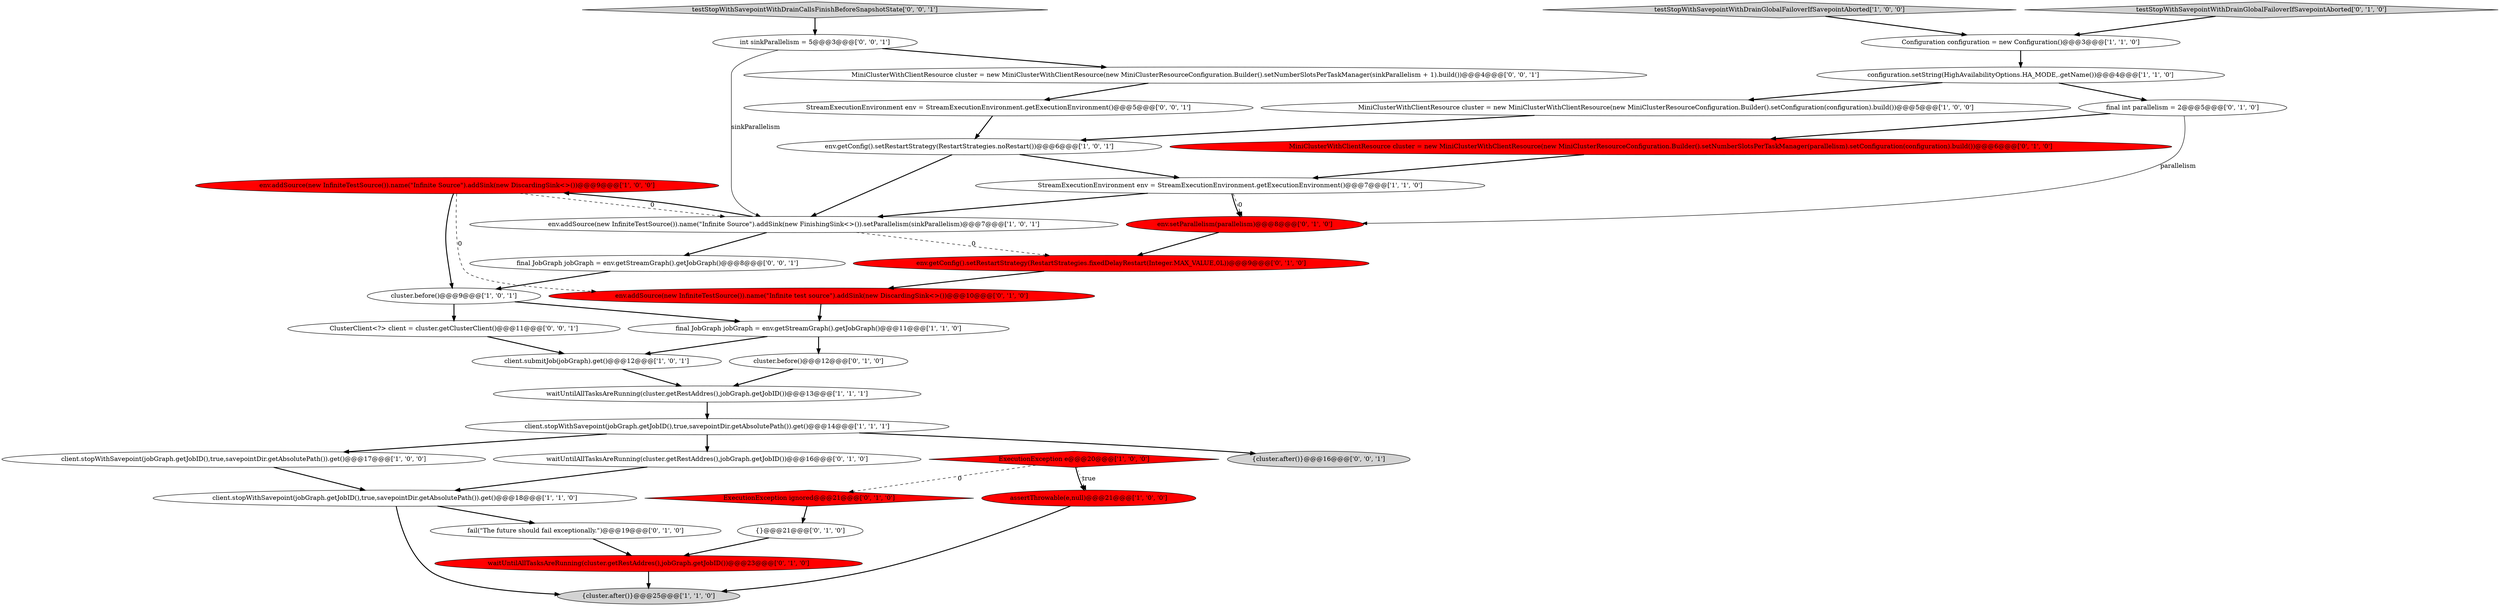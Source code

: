 digraph {
6 [style = filled, label = "assertThrowable(e,null)@@@21@@@['1', '0', '0']", fillcolor = red, shape = ellipse image = "AAA1AAABBB1BBB"];
17 [style = filled, label = "StreamExecutionEnvironment env = StreamExecutionEnvironment.getExecutionEnvironment()@@@7@@@['1', '1', '0']", fillcolor = white, shape = ellipse image = "AAA0AAABBB1BBB"];
19 [style = filled, label = "fail(\"The future should fail exceptionally.\")@@@19@@@['0', '1', '0']", fillcolor = white, shape = ellipse image = "AAA0AAABBB2BBB"];
2 [style = filled, label = "client.submitJob(jobGraph).get()@@@12@@@['1', '0', '1']", fillcolor = white, shape = ellipse image = "AAA0AAABBB1BBB"];
32 [style = filled, label = "testStopWithSavepointWithDrainCallsFinishBeforeSnapshotState['0', '0', '1']", fillcolor = lightgray, shape = diamond image = "AAA0AAABBB3BBB"];
21 [style = filled, label = "waitUntilAllTasksAreRunning(cluster.getRestAddres(),jobGraph.getJobID())@@@16@@@['0', '1', '0']", fillcolor = white, shape = ellipse image = "AAA0AAABBB2BBB"];
0 [style = filled, label = "env.getConfig().setRestartStrategy(RestartStrategies.noRestart())@@@6@@@['1', '0', '1']", fillcolor = white, shape = ellipse image = "AAA0AAABBB1BBB"];
34 [style = filled, label = "final JobGraph jobGraph = env.getStreamGraph().getJobGraph()@@@8@@@['0', '0', '1']", fillcolor = white, shape = ellipse image = "AAA0AAABBB3BBB"];
7 [style = filled, label = "cluster.before()@@@9@@@['1', '0', '1']", fillcolor = white, shape = ellipse image = "AAA0AAABBB1BBB"];
28 [style = filled, label = "waitUntilAllTasksAreRunning(cluster.getRestAddres(),jobGraph.getJobID())@@@23@@@['0', '1', '0']", fillcolor = red, shape = ellipse image = "AAA1AAABBB2BBB"];
10 [style = filled, label = "client.stopWithSavepoint(jobGraph.getJobID(),true,savepointDir.getAbsolutePath()).get()@@@14@@@['1', '1', '1']", fillcolor = white, shape = ellipse image = "AAA0AAABBB1BBB"];
36 [style = filled, label = "ClusterClient<?> client = cluster.getClusterClient()@@@11@@@['0', '0', '1']", fillcolor = white, shape = ellipse image = "AAA0AAABBB3BBB"];
4 [style = filled, label = "configuration.setString(HighAvailabilityOptions.HA_MODE,.getName())@@@4@@@['1', '1', '0']", fillcolor = white, shape = ellipse image = "AAA0AAABBB1BBB"];
15 [style = filled, label = "MiniClusterWithClientResource cluster = new MiniClusterWithClientResource(new MiniClusterResourceConfiguration.Builder().setConfiguration(configuration).build())@@@5@@@['1', '0', '0']", fillcolor = white, shape = ellipse image = "AAA0AAABBB1BBB"];
22 [style = filled, label = "env.addSource(new InfiniteTestSource()).name(\"Infinite test source\").addSink(new DiscardingSink<>())@@@10@@@['0', '1', '0']", fillcolor = red, shape = ellipse image = "AAA1AAABBB2BBB"];
20 [style = filled, label = "{}@@@21@@@['0', '1', '0']", fillcolor = white, shape = ellipse image = "AAA0AAABBB2BBB"];
8 [style = filled, label = "final JobGraph jobGraph = env.getStreamGraph().getJobGraph()@@@11@@@['1', '1', '0']", fillcolor = white, shape = ellipse image = "AAA0AAABBB1BBB"];
30 [style = filled, label = "MiniClusterWithClientResource cluster = new MiniClusterWithClientResource(new MiniClusterResourceConfiguration.Builder().setNumberSlotsPerTaskManager(sinkParallelism + 1).build())@@@4@@@['0', '0', '1']", fillcolor = white, shape = ellipse image = "AAA0AAABBB3BBB"];
24 [style = filled, label = "final int parallelism = 2@@@5@@@['0', '1', '0']", fillcolor = white, shape = ellipse image = "AAA0AAABBB2BBB"];
29 [style = filled, label = "ExecutionException ignored@@@21@@@['0', '1', '0']", fillcolor = red, shape = diamond image = "AAA1AAABBB2BBB"];
5 [style = filled, label = "env.addSource(new InfiniteTestSource()).name(\"Infinite Source\").addSink(new DiscardingSink<>())@@@9@@@['1', '0', '0']", fillcolor = red, shape = ellipse image = "AAA1AAABBB1BBB"];
33 [style = filled, label = "{cluster.after()}@@@16@@@['0', '0', '1']", fillcolor = lightgray, shape = ellipse image = "AAA0AAABBB3BBB"];
26 [style = filled, label = "testStopWithSavepointWithDrainGlobalFailoverIfSavepointAborted['0', '1', '0']", fillcolor = lightgray, shape = diamond image = "AAA0AAABBB2BBB"];
9 [style = filled, label = "waitUntilAllTasksAreRunning(cluster.getRestAddres(),jobGraph.getJobID())@@@13@@@['1', '1', '1']", fillcolor = white, shape = ellipse image = "AAA0AAABBB1BBB"];
23 [style = filled, label = "cluster.before()@@@12@@@['0', '1', '0']", fillcolor = white, shape = ellipse image = "AAA0AAABBB2BBB"];
11 [style = filled, label = "Configuration configuration = new Configuration()@@@3@@@['1', '1', '0']", fillcolor = white, shape = ellipse image = "AAA0AAABBB1BBB"];
27 [style = filled, label = "MiniClusterWithClientResource cluster = new MiniClusterWithClientResource(new MiniClusterResourceConfiguration.Builder().setNumberSlotsPerTaskManager(parallelism).setConfiguration(configuration).build())@@@6@@@['0', '1', '0']", fillcolor = red, shape = ellipse image = "AAA1AAABBB2BBB"];
12 [style = filled, label = "testStopWithSavepointWithDrainGlobalFailoverIfSavepointAborted['1', '0', '0']", fillcolor = lightgray, shape = diamond image = "AAA0AAABBB1BBB"];
1 [style = filled, label = "ExecutionException e@@@20@@@['1', '0', '0']", fillcolor = red, shape = diamond image = "AAA1AAABBB1BBB"];
35 [style = filled, label = "StreamExecutionEnvironment env = StreamExecutionEnvironment.getExecutionEnvironment()@@@5@@@['0', '0', '1']", fillcolor = white, shape = ellipse image = "AAA0AAABBB3BBB"];
16 [style = filled, label = "env.addSource(new InfiniteTestSource()).name(\"Infinite Source\").addSink(new FinishingSink<>()).setParallelism(sinkParallelism)@@@7@@@['1', '0', '1']", fillcolor = white, shape = ellipse image = "AAA0AAABBB1BBB"];
31 [style = filled, label = "int sinkParallelism = 5@@@3@@@['0', '0', '1']", fillcolor = white, shape = ellipse image = "AAA0AAABBB3BBB"];
18 [style = filled, label = "env.getConfig().setRestartStrategy(RestartStrategies.fixedDelayRestart(Integer.MAX_VALUE,0L))@@@9@@@['0', '1', '0']", fillcolor = red, shape = ellipse image = "AAA1AAABBB2BBB"];
25 [style = filled, label = "env.setParallelism(parallelism)@@@8@@@['0', '1', '0']", fillcolor = red, shape = ellipse image = "AAA1AAABBB2BBB"];
13 [style = filled, label = "client.stopWithSavepoint(jobGraph.getJobID(),true,savepointDir.getAbsolutePath()).get()@@@18@@@['1', '1', '0']", fillcolor = white, shape = ellipse image = "AAA0AAABBB1BBB"];
3 [style = filled, label = "client.stopWithSavepoint(jobGraph.getJobID(),true,savepointDir.getAbsolutePath()).get()@@@17@@@['1', '0', '0']", fillcolor = white, shape = ellipse image = "AAA0AAABBB1BBB"];
14 [style = filled, label = "{cluster.after()}@@@25@@@['1', '1', '0']", fillcolor = lightgray, shape = ellipse image = "AAA0AAABBB1BBB"];
17->25 [style = bold, label=""];
0->16 [style = bold, label=""];
4->24 [style = bold, label=""];
8->23 [style = bold, label=""];
0->17 [style = bold, label=""];
11->4 [style = bold, label=""];
4->15 [style = bold, label=""];
12->11 [style = bold, label=""];
25->18 [style = bold, label=""];
20->28 [style = bold, label=""];
1->29 [style = dashed, label="0"];
16->34 [style = bold, label=""];
34->7 [style = bold, label=""];
10->3 [style = bold, label=""];
31->16 [style = solid, label="sinkParallelism"];
10->21 [style = bold, label=""];
2->9 [style = bold, label=""];
9->10 [style = bold, label=""];
16->18 [style = dashed, label="0"];
7->8 [style = bold, label=""];
17->25 [style = dashed, label="0"];
26->11 [style = bold, label=""];
28->14 [style = bold, label=""];
24->25 [style = solid, label="parallelism"];
6->14 [style = bold, label=""];
22->8 [style = bold, label=""];
5->16 [style = dashed, label="0"];
29->20 [style = bold, label=""];
35->0 [style = bold, label=""];
13->19 [style = bold, label=""];
1->6 [style = bold, label=""];
18->22 [style = bold, label=""];
30->35 [style = bold, label=""];
8->2 [style = bold, label=""];
36->2 [style = bold, label=""];
15->0 [style = bold, label=""];
31->30 [style = bold, label=""];
27->17 [style = bold, label=""];
16->5 [style = bold, label=""];
3->13 [style = bold, label=""];
5->7 [style = bold, label=""];
1->6 [style = dotted, label="true"];
10->33 [style = bold, label=""];
19->28 [style = bold, label=""];
23->9 [style = bold, label=""];
13->14 [style = bold, label=""];
24->27 [style = bold, label=""];
32->31 [style = bold, label=""];
7->36 [style = bold, label=""];
17->16 [style = bold, label=""];
21->13 [style = bold, label=""];
5->22 [style = dashed, label="0"];
}
